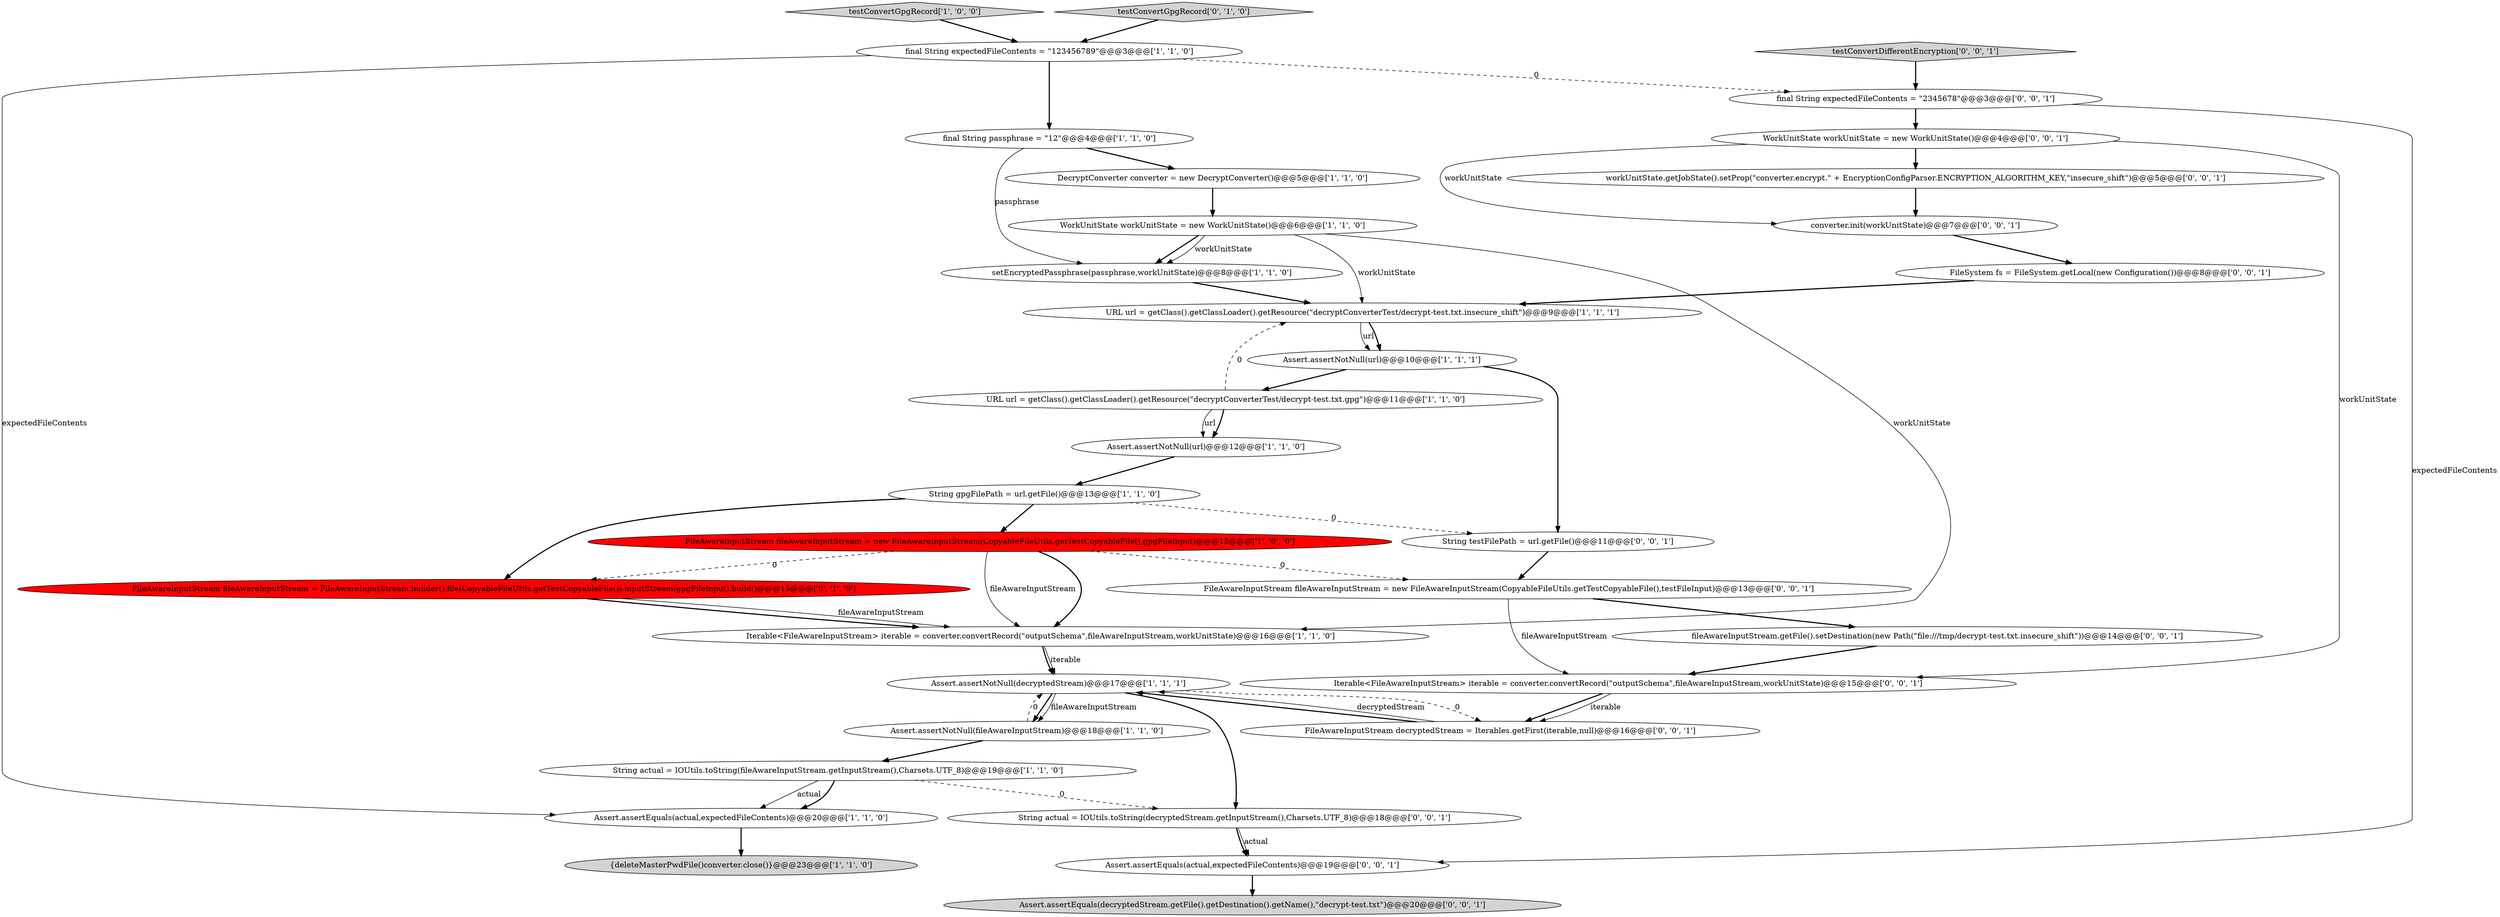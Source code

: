 digraph {
18 [style = filled, label = "FileAwareInputStream fileAwareInputStream = FileAwareInputStream.builder().file(CopyableFileUtils.getTestCopyableFile()).inputStream(gpgFileInput).build()@@@15@@@['0', '1', '0']", fillcolor = red, shape = ellipse image = "AAA1AAABBB2BBB"];
6 [style = filled, label = "String gpgFilePath = url.getFile()@@@13@@@['1', '1', '0']", fillcolor = white, shape = ellipse image = "AAA0AAABBB1BBB"];
17 [style = filled, label = "setEncryptedPassphrase(passphrase,workUnitState)@@@8@@@['1', '1', '0']", fillcolor = white, shape = ellipse image = "AAA0AAABBB1BBB"];
8 [style = filled, label = "final String expectedFileContents = \"123456789\"@@@3@@@['1', '1', '0']", fillcolor = white, shape = ellipse image = "AAA0AAABBB1BBB"];
24 [style = filled, label = "Iterable<FileAwareInputStream> iterable = converter.convertRecord(\"outputSchema\",fileAwareInputStream,workUnitState)@@@15@@@['0', '0', '1']", fillcolor = white, shape = ellipse image = "AAA0AAABBB3BBB"];
7 [style = filled, label = "final String passphrase = \"12\"@@@4@@@['1', '1', '0']", fillcolor = white, shape = ellipse image = "AAA0AAABBB1BBB"];
11 [style = filled, label = "Assert.assertNotNull(fileAwareInputStream)@@@18@@@['1', '1', '0']", fillcolor = white, shape = ellipse image = "AAA0AAABBB1BBB"];
20 [style = filled, label = "converter.init(workUnitState)@@@7@@@['0', '0', '1']", fillcolor = white, shape = ellipse image = "AAA0AAABBB3BBB"];
32 [style = filled, label = "FileAwareInputStream decryptedStream = Iterables.getFirst(iterable,null)@@@16@@@['0', '0', '1']", fillcolor = white, shape = ellipse image = "AAA0AAABBB3BBB"];
25 [style = filled, label = "Assert.assertEquals(actual,expectedFileContents)@@@19@@@['0', '0', '1']", fillcolor = white, shape = ellipse image = "AAA0AAABBB3BBB"];
31 [style = filled, label = "FileSystem fs = FileSystem.getLocal(new Configuration())@@@8@@@['0', '0', '1']", fillcolor = white, shape = ellipse image = "AAA0AAABBB3BBB"];
0 [style = filled, label = "Assert.assertNotNull(url)@@@12@@@['1', '1', '0']", fillcolor = white, shape = ellipse image = "AAA0AAABBB1BBB"];
10 [style = filled, label = "testConvertGpgRecord['1', '0', '0']", fillcolor = lightgray, shape = diamond image = "AAA0AAABBB1BBB"];
22 [style = filled, label = "FileAwareInputStream fileAwareInputStream = new FileAwareInputStream(CopyableFileUtils.getTestCopyableFile(),testFileInput)@@@13@@@['0', '0', '1']", fillcolor = white, shape = ellipse image = "AAA0AAABBB3BBB"];
12 [style = filled, label = "DecryptConverter converter = new DecryptConverter()@@@5@@@['1', '1', '0']", fillcolor = white, shape = ellipse image = "AAA0AAABBB1BBB"];
21 [style = filled, label = "fileAwareInputStream.getFile().setDestination(new Path(\"file:///tmp/decrypt-test.txt.insecure_shift\"))@@@14@@@['0', '0', '1']", fillcolor = white, shape = ellipse image = "AAA0AAABBB3BBB"];
4 [style = filled, label = "FileAwareInputStream fileAwareInputStream = new FileAwareInputStream(CopyableFileUtils.getTestCopyableFile(),gpgFileInput)@@@15@@@['1', '0', '0']", fillcolor = red, shape = ellipse image = "AAA1AAABBB1BBB"];
16 [style = filled, label = "Assert.assertNotNull(decryptedStream)@@@17@@@['1', '1', '1']", fillcolor = white, shape = ellipse image = "AAA0AAABBB1BBB"];
19 [style = filled, label = "testConvertGpgRecord['0', '1', '0']", fillcolor = lightgray, shape = diamond image = "AAA0AAABBB2BBB"];
13 [style = filled, label = "Assert.assertEquals(actual,expectedFileContents)@@@20@@@['1', '1', '0']", fillcolor = white, shape = ellipse image = "AAA0AAABBB1BBB"];
30 [style = filled, label = "String testFilePath = url.getFile()@@@11@@@['0', '0', '1']", fillcolor = white, shape = ellipse image = "AAA0AAABBB3BBB"];
9 [style = filled, label = "Iterable<FileAwareInputStream> iterable = converter.convertRecord(\"outputSchema\",fileAwareInputStream,workUnitState)@@@16@@@['1', '1', '0']", fillcolor = white, shape = ellipse image = "AAA0AAABBB1BBB"];
27 [style = filled, label = "String actual = IOUtils.toString(decryptedStream.getInputStream(),Charsets.UTF_8)@@@18@@@['0', '0', '1']", fillcolor = white, shape = ellipse image = "AAA0AAABBB3BBB"];
2 [style = filled, label = "URL url = getClass().getClassLoader().getResource(\"decryptConverterTest/decrypt-test.txt.insecure_shift\")@@@9@@@['1', '1', '1']", fillcolor = white, shape = ellipse image = "AAA0AAABBB1BBB"];
23 [style = filled, label = "workUnitState.getJobState().setProp(\"converter.encrypt.\" + EncryptionConfigParser.ENCRYPTION_ALGORITHM_KEY,\"insecure_shift\")@@@5@@@['0', '0', '1']", fillcolor = white, shape = ellipse image = "AAA0AAABBB3BBB"];
14 [style = filled, label = "WorkUnitState workUnitState = new WorkUnitState()@@@6@@@['1', '1', '0']", fillcolor = white, shape = ellipse image = "AAA0AAABBB1BBB"];
33 [style = filled, label = "testConvertDifferentEncryption['0', '0', '1']", fillcolor = lightgray, shape = diamond image = "AAA0AAABBB3BBB"];
1 [style = filled, label = "String actual = IOUtils.toString(fileAwareInputStream.getInputStream(),Charsets.UTF_8)@@@19@@@['1', '1', '0']", fillcolor = white, shape = ellipse image = "AAA0AAABBB1BBB"];
26 [style = filled, label = "WorkUnitState workUnitState = new WorkUnitState()@@@4@@@['0', '0', '1']", fillcolor = white, shape = ellipse image = "AAA0AAABBB3BBB"];
28 [style = filled, label = "Assert.assertEquals(decryptedStream.getFile().getDestination().getName(),\"decrypt-test.txt\")@@@20@@@['0', '0', '1']", fillcolor = lightgray, shape = ellipse image = "AAA0AAABBB3BBB"];
29 [style = filled, label = "final String expectedFileContents = \"2345678\"@@@3@@@['0', '0', '1']", fillcolor = white, shape = ellipse image = "AAA0AAABBB3BBB"];
15 [style = filled, label = "{deleteMasterPwdFile()converter.close()}@@@23@@@['1', '1', '0']", fillcolor = lightgray, shape = ellipse image = "AAA0AAABBB1BBB"];
5 [style = filled, label = "Assert.assertNotNull(url)@@@10@@@['1', '1', '1']", fillcolor = white, shape = ellipse image = "AAA0AAABBB1BBB"];
3 [style = filled, label = "URL url = getClass().getClassLoader().getResource(\"decryptConverterTest/decrypt-test.txt.gpg\")@@@11@@@['1', '1', '0']", fillcolor = white, shape = ellipse image = "AAA0AAABBB1BBB"];
5->3 [style = bold, label=""];
4->9 [style = bold, label=""];
4->18 [style = dashed, label="0"];
23->20 [style = bold, label=""];
25->28 [style = bold, label=""];
30->22 [style = bold, label=""];
26->20 [style = solid, label="workUnitState"];
16->11 [style = bold, label=""];
3->2 [style = dashed, label="0"];
16->32 [style = dashed, label="0"];
16->27 [style = bold, label=""];
14->9 [style = solid, label="workUnitState"];
7->12 [style = bold, label=""];
0->6 [style = bold, label=""];
11->1 [style = bold, label=""];
11->16 [style = dashed, label="0"];
6->18 [style = bold, label=""];
4->9 [style = solid, label="fileAwareInputStream"];
14->2 [style = solid, label="workUnitState"];
1->27 [style = dashed, label="0"];
24->32 [style = bold, label=""];
22->21 [style = bold, label=""];
1->13 [style = solid, label="actual"];
14->17 [style = bold, label=""];
31->2 [style = bold, label=""];
20->31 [style = bold, label=""];
21->24 [style = bold, label=""];
22->24 [style = solid, label="fileAwareInputStream"];
16->11 [style = solid, label="fileAwareInputStream"];
4->22 [style = dashed, label="0"];
32->16 [style = bold, label=""];
1->13 [style = bold, label=""];
9->16 [style = bold, label=""];
19->8 [style = bold, label=""];
3->0 [style = bold, label=""];
8->7 [style = bold, label=""];
7->17 [style = solid, label="passphrase"];
29->26 [style = bold, label=""];
33->29 [style = bold, label=""];
26->24 [style = solid, label="workUnitState"];
32->16 [style = solid, label="decryptedStream"];
6->4 [style = bold, label=""];
2->5 [style = solid, label="url"];
8->13 [style = solid, label="expectedFileContents"];
17->2 [style = bold, label=""];
10->8 [style = bold, label=""];
24->32 [style = solid, label="iterable"];
26->23 [style = bold, label=""];
12->14 [style = bold, label=""];
18->9 [style = bold, label=""];
27->25 [style = solid, label="actual"];
3->0 [style = solid, label="url"];
9->16 [style = solid, label="iterable"];
6->30 [style = dashed, label="0"];
13->15 [style = bold, label=""];
5->30 [style = bold, label=""];
14->17 [style = solid, label="workUnitState"];
18->9 [style = solid, label="fileAwareInputStream"];
27->25 [style = bold, label=""];
8->29 [style = dashed, label="0"];
2->5 [style = bold, label=""];
29->25 [style = solid, label="expectedFileContents"];
}
